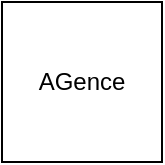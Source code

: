 <mxfile>
    <diagram id="dxcsd492qn8-mJCnQrbm" name="Page-1">
        <mxGraphModel dx="746" dy="419" grid="1" gridSize="10" guides="1" tooltips="1" connect="1" arrows="1" fold="1" page="1" pageScale="1" pageWidth="850" pageHeight="1100" math="0" shadow="0">
            <root>
                <mxCell id="0"/>
                <mxCell id="1" parent="0"/>
                <mxCell id="2" value="AGence" style="whiteSpace=wrap;html=1;aspect=fixed;" vertex="1" parent="1">
                    <mxGeometry x="160" y="180" width="80" height="80" as="geometry"/>
                </mxCell>
            </root>
        </mxGraphModel>
    </diagram>
</mxfile>